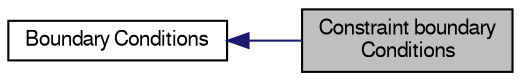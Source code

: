 digraph "Constraint boundary Conditions"
{
  bgcolor="transparent";
  edge [fontname="FreeSans",fontsize="10",labelfontname="FreeSans",labelfontsize="10"];
  node [fontname="FreeSans",fontsize="10",shape=record];
  rankdir=LR;
  Node0 [label="Constraint boundary\l Conditions",height=0.2,width=0.4,color="black", fillcolor="grey75", style="filled" fontcolor="black"];
  Node1 [label="Boundary Conditions",height=0.2,width=0.4,color="black",URL="$a10334.html"];
  Node1->Node0 [shape=plaintext, color="midnightblue", dir="back", style="solid"];
}
